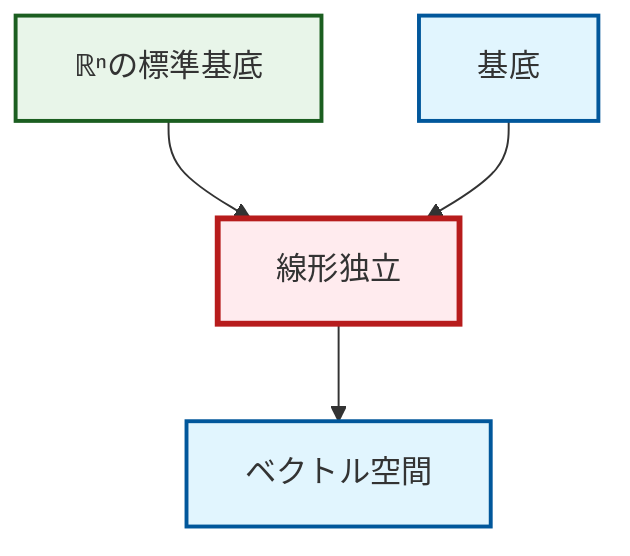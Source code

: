 graph TD
    classDef definition fill:#e1f5fe,stroke:#01579b,stroke-width:2px
    classDef theorem fill:#f3e5f5,stroke:#4a148c,stroke-width:2px
    classDef axiom fill:#fff3e0,stroke:#e65100,stroke-width:2px
    classDef example fill:#e8f5e9,stroke:#1b5e20,stroke-width:2px
    classDef current fill:#ffebee,stroke:#b71c1c,stroke-width:3px
    def-linear-independence["線形独立"]:::definition
    def-vector-space["ベクトル空間"]:::definition
    ex-standard-basis-rn["ℝⁿの標準基底"]:::example
    def-basis["基底"]:::definition
    ex-standard-basis-rn --> def-linear-independence
    def-basis --> def-linear-independence
    def-linear-independence --> def-vector-space
    class def-linear-independence current